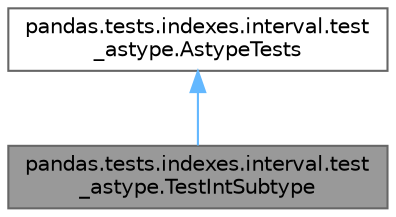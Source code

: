 digraph "pandas.tests.indexes.interval.test_astype.TestIntSubtype"
{
 // LATEX_PDF_SIZE
  bgcolor="transparent";
  edge [fontname=Helvetica,fontsize=10,labelfontname=Helvetica,labelfontsize=10];
  node [fontname=Helvetica,fontsize=10,shape=box,height=0.2,width=0.4];
  Node1 [id="Node000001",label="pandas.tests.indexes.interval.test\l_astype.TestIntSubtype",height=0.2,width=0.4,color="gray40", fillcolor="grey60", style="filled", fontcolor="black",tooltip=" "];
  Node2 -> Node1 [id="edge2_Node000001_Node000002",dir="back",color="steelblue1",style="solid",tooltip=" "];
  Node2 [id="Node000002",label="pandas.tests.indexes.interval.test\l_astype.AstypeTests",height=0.2,width=0.4,color="gray40", fillcolor="white", style="filled",URL="$d1/d78/classpandas_1_1tests_1_1indexes_1_1interval_1_1test__astype_1_1AstypeTests.html",tooltip=" "];
}
